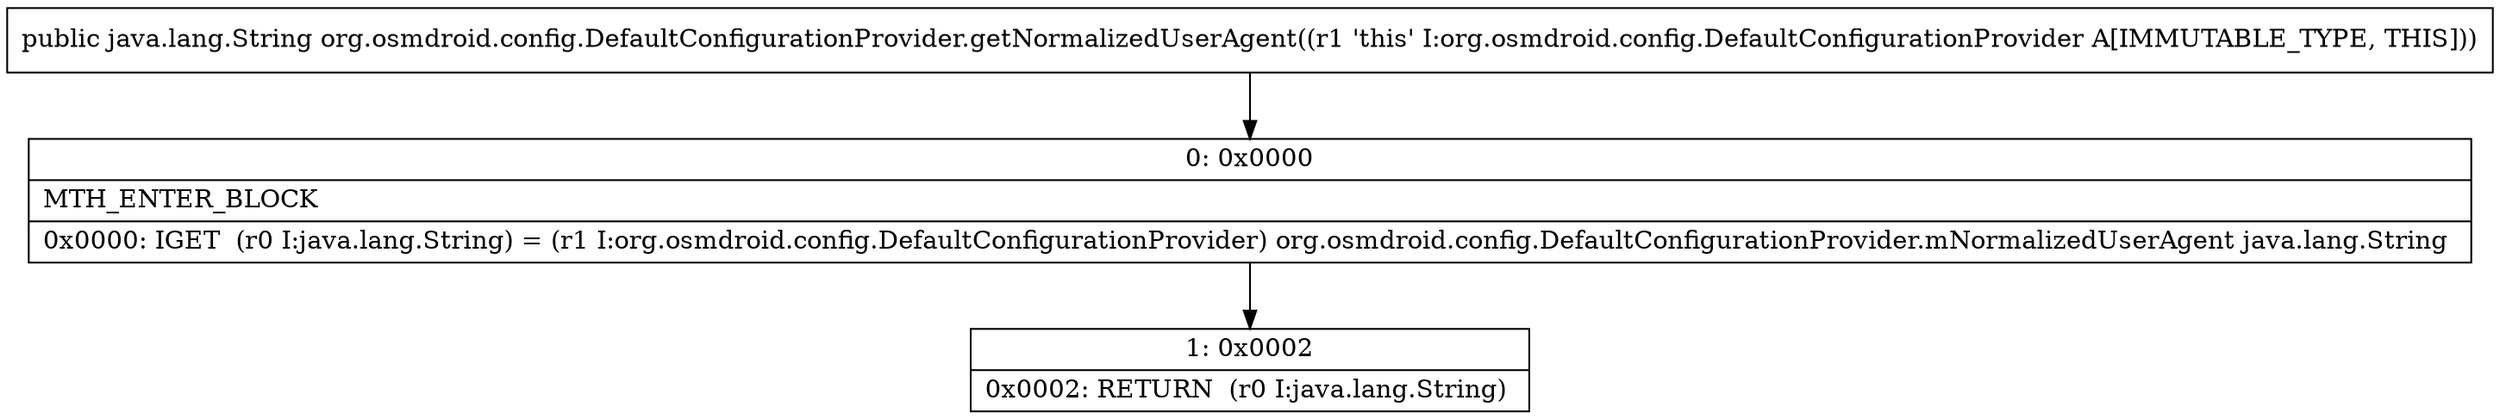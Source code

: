digraph "CFG fororg.osmdroid.config.DefaultConfigurationProvider.getNormalizedUserAgent()Ljava\/lang\/String;" {
Node_0 [shape=record,label="{0\:\ 0x0000|MTH_ENTER_BLOCK\l|0x0000: IGET  (r0 I:java.lang.String) = (r1 I:org.osmdroid.config.DefaultConfigurationProvider) org.osmdroid.config.DefaultConfigurationProvider.mNormalizedUserAgent java.lang.String \l}"];
Node_1 [shape=record,label="{1\:\ 0x0002|0x0002: RETURN  (r0 I:java.lang.String) \l}"];
MethodNode[shape=record,label="{public java.lang.String org.osmdroid.config.DefaultConfigurationProvider.getNormalizedUserAgent((r1 'this' I:org.osmdroid.config.DefaultConfigurationProvider A[IMMUTABLE_TYPE, THIS])) }"];
MethodNode -> Node_0;
Node_0 -> Node_1;
}

